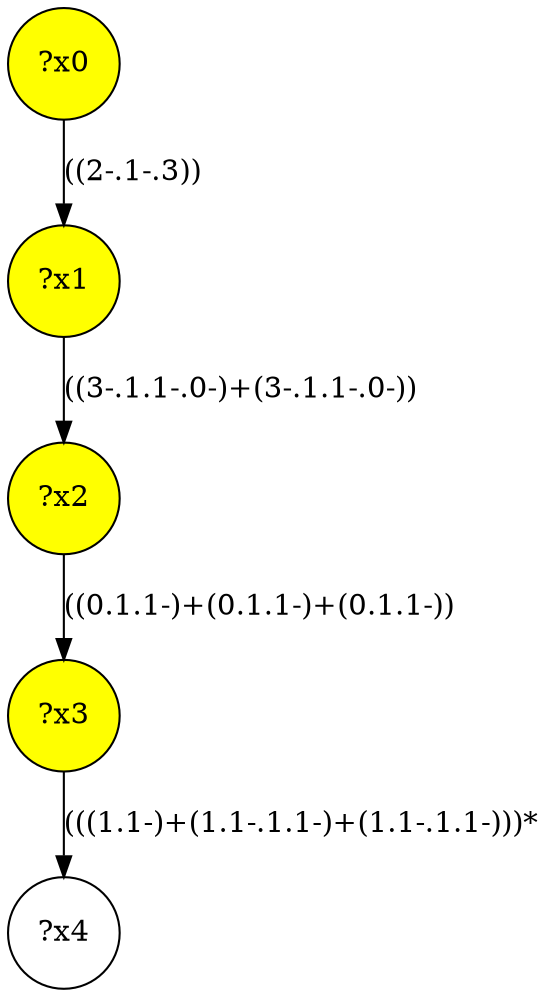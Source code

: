 digraph g {
	x2 [fillcolor="yellow", style="filled," shape=circle, label="?x2"];
	x0 [fillcolor="yellow", style="filled," shape=circle, label="?x0"];
	x3 [fillcolor="yellow", style="filled," shape=circle, label="?x3"];
	x1 [fillcolor="yellow", style="filled," shape=circle, label="?x1"];
	x0 -> x1 [label="((2-.1-.3))"];
	x1 -> x2 [label="((3-.1.1-.0-)+(3-.1.1-.0-))"];
	x2 -> x3 [label="((0.1.1-)+(0.1.1-)+(0.1.1-))"];
	x4 [shape=circle, label="?x4"];
	x3 -> x4 [label="(((1.1-)+(1.1-.1.1-)+(1.1-.1.1-)))*"];
}
